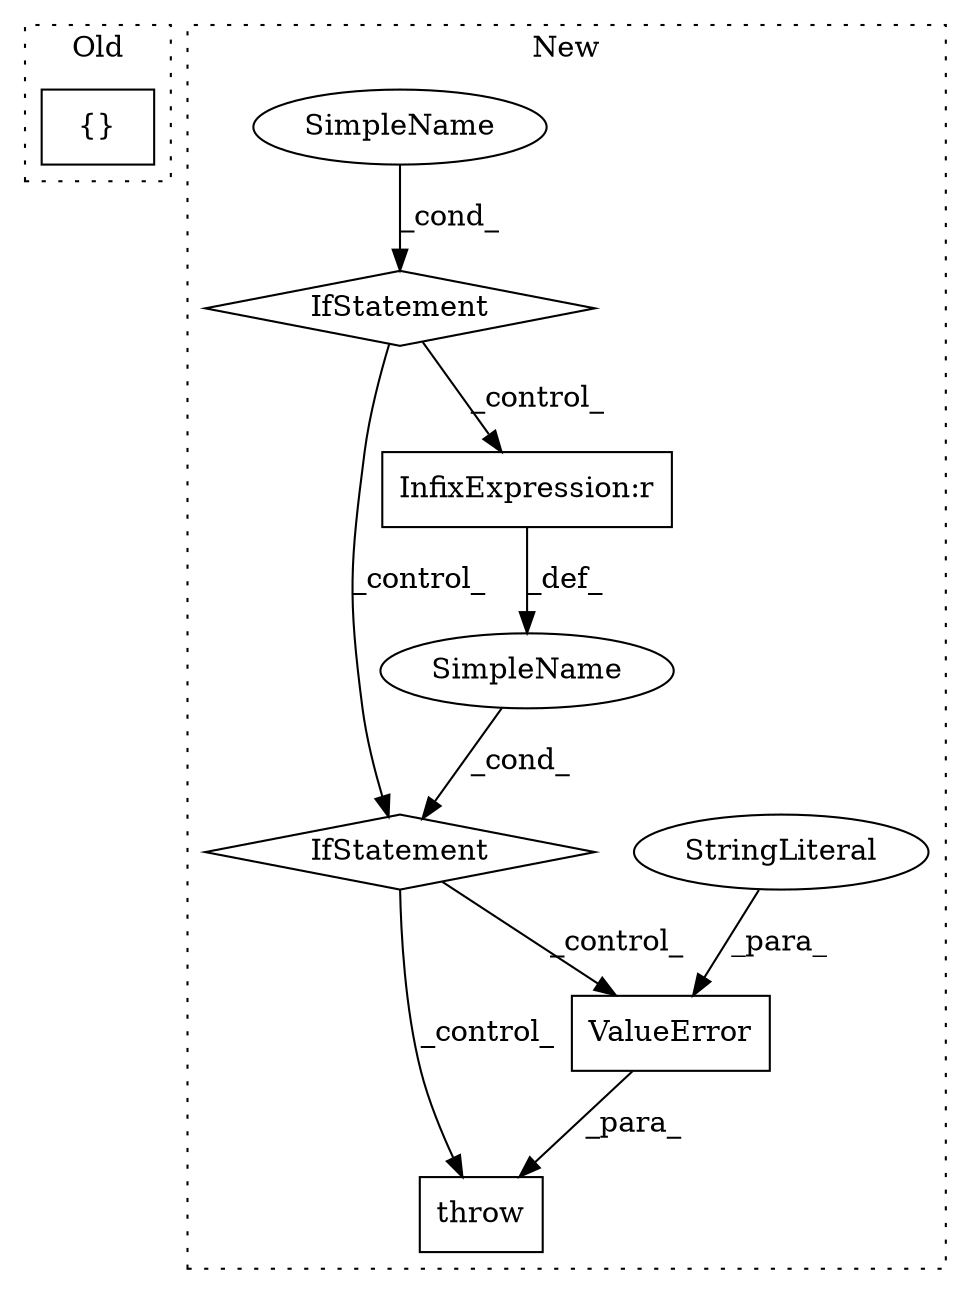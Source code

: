digraph G {
subgraph cluster0 {
1 [label="{}" a="4" s="26733,26829" l="1,1" shape="box"];
label = "Old";
style="dotted";
}
subgraph cluster1 {
2 [label="throw" a="53" s="2316" l="6" shape="box"];
3 [label="IfStatement" a="25" s="2269,2306" l="4,2" shape="diamond"];
4 [label="SimpleName" a="42" s="" l="" shape="ellipse"];
5 [label="InfixExpression:r" a="27" s="2298" l="4" shape="box"];
6 [label="ValueError" a="32" s="2322,2403" l="11,1" shape="box"];
7 [label="StringLiteral" a="45" s="2333" l="70" shape="ellipse"];
8 [label="IfStatement" a="25" s="1979,2018" l="4,2" shape="diamond"];
9 [label="SimpleName" a="42" s="" l="" shape="ellipse"];
label = "New";
style="dotted";
}
3 -> 6 [label="_control_"];
3 -> 2 [label="_control_"];
4 -> 3 [label="_cond_"];
5 -> 4 [label="_def_"];
6 -> 2 [label="_para_"];
7 -> 6 [label="_para_"];
8 -> 3 [label="_control_"];
8 -> 5 [label="_control_"];
9 -> 8 [label="_cond_"];
}